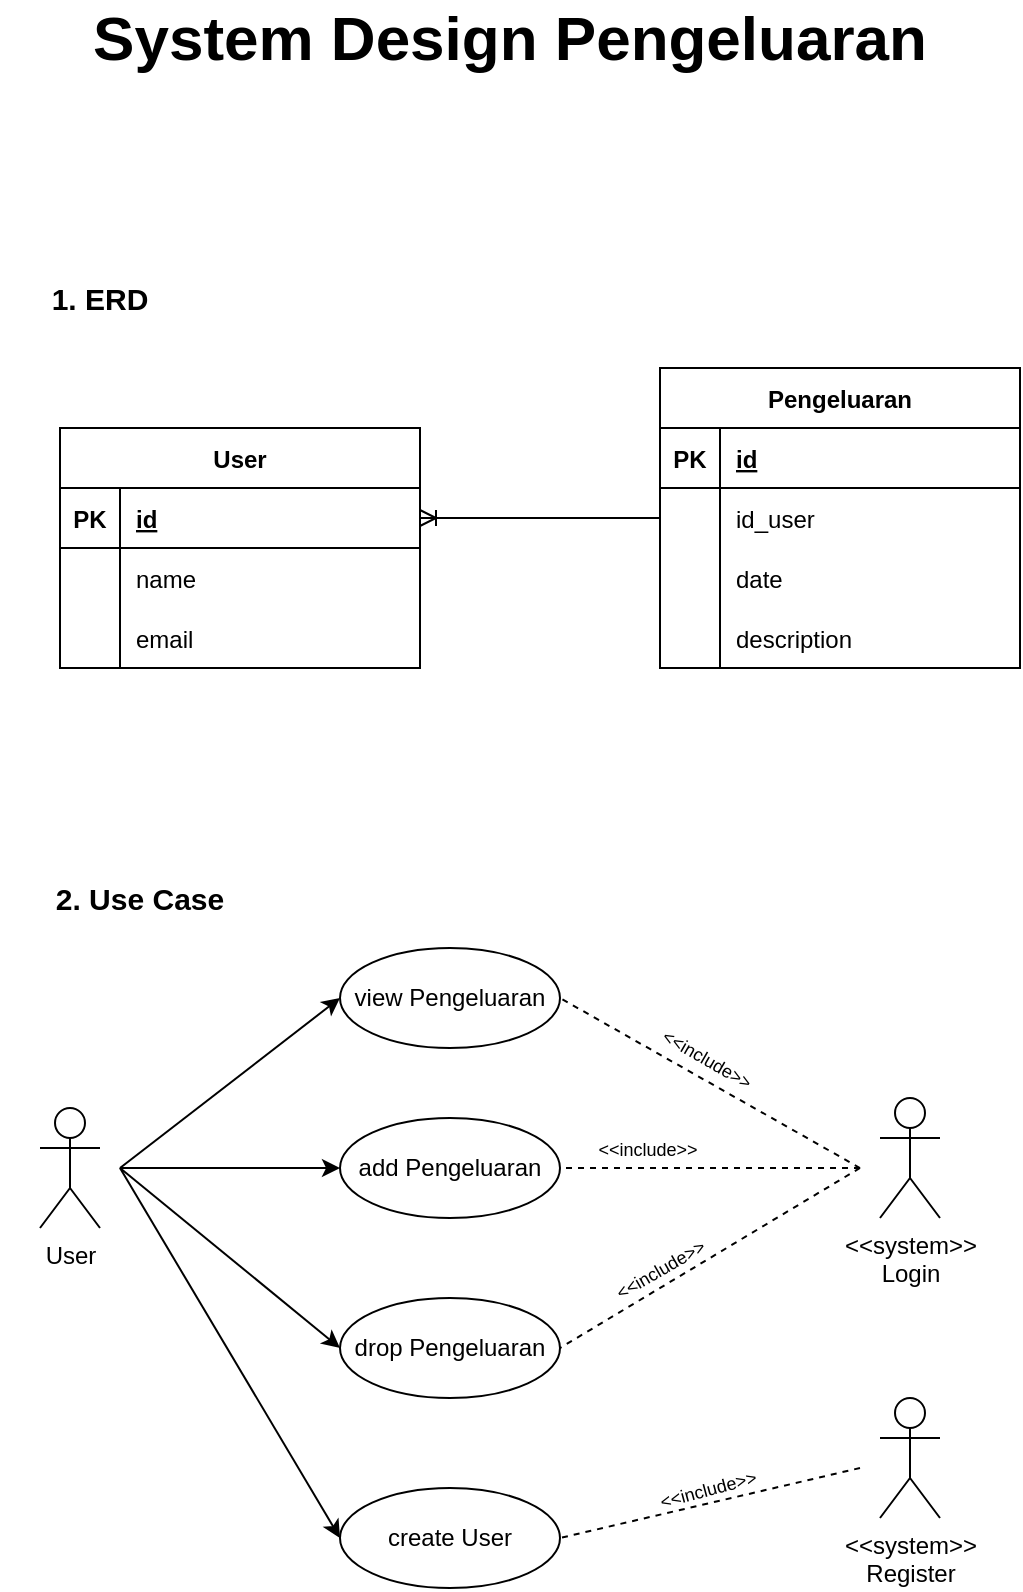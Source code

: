 <mxfile version="20.7.4" type="device"><diagram id="DcLLiq-S1H4u3C_BPxA2" name="Halaman-1"><mxGraphModel dx="1687" dy="936" grid="1" gridSize="10" guides="1" tooltips="1" connect="1" arrows="1" fold="1" page="1" pageScale="1" pageWidth="827" pageHeight="1169" math="0" shadow="0"><root><mxCell id="0"/><mxCell id="1" parent="0"/><mxCell id="ooPK7K3ydGyCRQr-DqLl-27" value="User" style="shape=table;startSize=30;container=1;collapsible=1;childLayout=tableLayout;fixedRows=1;rowLines=0;fontStyle=1;align=center;resizeLast=1;" vertex="1" parent="1"><mxGeometry x="189" y="250" width="180" height="120" as="geometry"/></mxCell><mxCell id="ooPK7K3ydGyCRQr-DqLl-28" value="" style="shape=tableRow;horizontal=0;startSize=0;swimlaneHead=0;swimlaneBody=0;fillColor=none;collapsible=0;dropTarget=0;points=[[0,0.5],[1,0.5]];portConstraint=eastwest;top=0;left=0;right=0;bottom=1;" vertex="1" parent="ooPK7K3ydGyCRQr-DqLl-27"><mxGeometry y="30" width="180" height="30" as="geometry"/></mxCell><mxCell id="ooPK7K3ydGyCRQr-DqLl-29" value="PK" style="shape=partialRectangle;connectable=0;fillColor=none;top=0;left=0;bottom=0;right=0;fontStyle=1;overflow=hidden;" vertex="1" parent="ooPK7K3ydGyCRQr-DqLl-28"><mxGeometry width="30" height="30" as="geometry"><mxRectangle width="30" height="30" as="alternateBounds"/></mxGeometry></mxCell><mxCell id="ooPK7K3ydGyCRQr-DqLl-30" value="id" style="shape=partialRectangle;connectable=0;fillColor=none;top=0;left=0;bottom=0;right=0;align=left;spacingLeft=6;fontStyle=5;overflow=hidden;" vertex="1" parent="ooPK7K3ydGyCRQr-DqLl-28"><mxGeometry x="30" width="150" height="30" as="geometry"><mxRectangle width="150" height="30" as="alternateBounds"/></mxGeometry></mxCell><mxCell id="ooPK7K3ydGyCRQr-DqLl-31" value="" style="shape=tableRow;horizontal=0;startSize=0;swimlaneHead=0;swimlaneBody=0;fillColor=none;collapsible=0;dropTarget=0;points=[[0,0.5],[1,0.5]];portConstraint=eastwest;top=0;left=0;right=0;bottom=0;" vertex="1" parent="ooPK7K3ydGyCRQr-DqLl-27"><mxGeometry y="60" width="180" height="30" as="geometry"/></mxCell><mxCell id="ooPK7K3ydGyCRQr-DqLl-32" value="" style="shape=partialRectangle;connectable=0;fillColor=none;top=0;left=0;bottom=0;right=0;editable=1;overflow=hidden;" vertex="1" parent="ooPK7K3ydGyCRQr-DqLl-31"><mxGeometry width="30" height="30" as="geometry"><mxRectangle width="30" height="30" as="alternateBounds"/></mxGeometry></mxCell><mxCell id="ooPK7K3ydGyCRQr-DqLl-33" value="name" style="shape=partialRectangle;connectable=0;fillColor=none;top=0;left=0;bottom=0;right=0;align=left;spacingLeft=6;overflow=hidden;" vertex="1" parent="ooPK7K3ydGyCRQr-DqLl-31"><mxGeometry x="30" width="150" height="30" as="geometry"><mxRectangle width="150" height="30" as="alternateBounds"/></mxGeometry></mxCell><mxCell id="ooPK7K3ydGyCRQr-DqLl-34" value="" style="shape=tableRow;horizontal=0;startSize=0;swimlaneHead=0;swimlaneBody=0;fillColor=none;collapsible=0;dropTarget=0;points=[[0,0.5],[1,0.5]];portConstraint=eastwest;top=0;left=0;right=0;bottom=0;" vertex="1" parent="ooPK7K3ydGyCRQr-DqLl-27"><mxGeometry y="90" width="180" height="30" as="geometry"/></mxCell><mxCell id="ooPK7K3ydGyCRQr-DqLl-35" value="" style="shape=partialRectangle;connectable=0;fillColor=none;top=0;left=0;bottom=0;right=0;editable=1;overflow=hidden;" vertex="1" parent="ooPK7K3ydGyCRQr-DqLl-34"><mxGeometry width="30" height="30" as="geometry"><mxRectangle width="30" height="30" as="alternateBounds"/></mxGeometry></mxCell><mxCell id="ooPK7K3ydGyCRQr-DqLl-36" value="email" style="shape=partialRectangle;connectable=0;fillColor=none;top=0;left=0;bottom=0;right=0;align=left;spacingLeft=6;overflow=hidden;" vertex="1" parent="ooPK7K3ydGyCRQr-DqLl-34"><mxGeometry x="30" width="150" height="30" as="geometry"><mxRectangle width="150" height="30" as="alternateBounds"/></mxGeometry></mxCell><mxCell id="ooPK7K3ydGyCRQr-DqLl-40" value="Pengeluaran" style="shape=table;startSize=30;container=1;collapsible=1;childLayout=tableLayout;fixedRows=1;rowLines=0;fontStyle=1;align=center;resizeLast=1;" vertex="1" parent="1"><mxGeometry x="489" y="220" width="180" height="150" as="geometry"/></mxCell><mxCell id="ooPK7K3ydGyCRQr-DqLl-41" value="" style="shape=tableRow;horizontal=0;startSize=0;swimlaneHead=0;swimlaneBody=0;fillColor=none;collapsible=0;dropTarget=0;points=[[0,0.5],[1,0.5]];portConstraint=eastwest;top=0;left=0;right=0;bottom=1;" vertex="1" parent="ooPK7K3ydGyCRQr-DqLl-40"><mxGeometry y="30" width="180" height="30" as="geometry"/></mxCell><mxCell id="ooPK7K3ydGyCRQr-DqLl-42" value="PK" style="shape=partialRectangle;connectable=0;fillColor=none;top=0;left=0;bottom=0;right=0;fontStyle=1;overflow=hidden;" vertex="1" parent="ooPK7K3ydGyCRQr-DqLl-41"><mxGeometry width="30" height="30" as="geometry"><mxRectangle width="30" height="30" as="alternateBounds"/></mxGeometry></mxCell><mxCell id="ooPK7K3ydGyCRQr-DqLl-43" value="id" style="shape=partialRectangle;connectable=0;fillColor=none;top=0;left=0;bottom=0;right=0;align=left;spacingLeft=6;fontStyle=5;overflow=hidden;" vertex="1" parent="ooPK7K3ydGyCRQr-DqLl-41"><mxGeometry x="30" width="150" height="30" as="geometry"><mxRectangle width="150" height="30" as="alternateBounds"/></mxGeometry></mxCell><mxCell id="ooPK7K3ydGyCRQr-DqLl-44" value="" style="shape=tableRow;horizontal=0;startSize=0;swimlaneHead=0;swimlaneBody=0;fillColor=none;collapsible=0;dropTarget=0;points=[[0,0.5],[1,0.5]];portConstraint=eastwest;top=0;left=0;right=0;bottom=0;" vertex="1" parent="ooPK7K3ydGyCRQr-DqLl-40"><mxGeometry y="60" width="180" height="30" as="geometry"/></mxCell><mxCell id="ooPK7K3ydGyCRQr-DqLl-45" value="" style="shape=partialRectangle;connectable=0;fillColor=none;top=0;left=0;bottom=0;right=0;editable=1;overflow=hidden;" vertex="1" parent="ooPK7K3ydGyCRQr-DqLl-44"><mxGeometry width="30" height="30" as="geometry"><mxRectangle width="30" height="30" as="alternateBounds"/></mxGeometry></mxCell><mxCell id="ooPK7K3ydGyCRQr-DqLl-46" value="id_user" style="shape=partialRectangle;connectable=0;fillColor=none;top=0;left=0;bottom=0;right=0;align=left;spacingLeft=6;overflow=hidden;" vertex="1" parent="ooPK7K3ydGyCRQr-DqLl-44"><mxGeometry x="30" width="150" height="30" as="geometry"><mxRectangle width="150" height="30" as="alternateBounds"/></mxGeometry></mxCell><mxCell id="ooPK7K3ydGyCRQr-DqLl-47" value="" style="shape=tableRow;horizontal=0;startSize=0;swimlaneHead=0;swimlaneBody=0;fillColor=none;collapsible=0;dropTarget=0;points=[[0,0.5],[1,0.5]];portConstraint=eastwest;top=0;left=0;right=0;bottom=0;" vertex="1" parent="ooPK7K3ydGyCRQr-DqLl-40"><mxGeometry y="90" width="180" height="30" as="geometry"/></mxCell><mxCell id="ooPK7K3ydGyCRQr-DqLl-48" value="" style="shape=partialRectangle;connectable=0;fillColor=none;top=0;left=0;bottom=0;right=0;editable=1;overflow=hidden;" vertex="1" parent="ooPK7K3ydGyCRQr-DqLl-47"><mxGeometry width="30" height="30" as="geometry"><mxRectangle width="30" height="30" as="alternateBounds"/></mxGeometry></mxCell><mxCell id="ooPK7K3ydGyCRQr-DqLl-49" value="date" style="shape=partialRectangle;connectable=0;fillColor=none;top=0;left=0;bottom=0;right=0;align=left;spacingLeft=6;overflow=hidden;" vertex="1" parent="ooPK7K3ydGyCRQr-DqLl-47"><mxGeometry x="30" width="150" height="30" as="geometry"><mxRectangle width="150" height="30" as="alternateBounds"/></mxGeometry></mxCell><mxCell id="ooPK7K3ydGyCRQr-DqLl-56" style="shape=tableRow;horizontal=0;startSize=0;swimlaneHead=0;swimlaneBody=0;fillColor=none;collapsible=0;dropTarget=0;points=[[0,0.5],[1,0.5]];portConstraint=eastwest;top=0;left=0;right=0;bottom=0;" vertex="1" parent="ooPK7K3ydGyCRQr-DqLl-40"><mxGeometry y="120" width="180" height="30" as="geometry"/></mxCell><mxCell id="ooPK7K3ydGyCRQr-DqLl-57" style="shape=partialRectangle;connectable=0;fillColor=none;top=0;left=0;bottom=0;right=0;editable=1;overflow=hidden;" vertex="1" parent="ooPK7K3ydGyCRQr-DqLl-56"><mxGeometry width="30" height="30" as="geometry"><mxRectangle width="30" height="30" as="alternateBounds"/></mxGeometry></mxCell><mxCell id="ooPK7K3ydGyCRQr-DqLl-58" value="description" style="shape=partialRectangle;connectable=0;fillColor=none;top=0;left=0;bottom=0;right=0;align=left;spacingLeft=6;overflow=hidden;" vertex="1" parent="ooPK7K3ydGyCRQr-DqLl-56"><mxGeometry x="30" width="150" height="30" as="geometry"><mxRectangle width="150" height="30" as="alternateBounds"/></mxGeometry></mxCell><mxCell id="ooPK7K3ydGyCRQr-DqLl-59" value="" style="edgeStyle=entityRelationEdgeStyle;fontSize=12;html=1;endArrow=ERoneToMany;rounded=0;entryX=1;entryY=0.5;entryDx=0;entryDy=0;exitX=0;exitY=0.5;exitDx=0;exitDy=0;" edge="1" parent="1" source="ooPK7K3ydGyCRQr-DqLl-44" target="ooPK7K3ydGyCRQr-DqLl-28"><mxGeometry width="100" height="100" relative="1" as="geometry"><mxPoint x="459" y="390" as="sourcePoint"/><mxPoint x="559" y="290" as="targetPoint"/></mxGeometry></mxCell><mxCell id="ooPK7K3ydGyCRQr-DqLl-60" value="User" style="shape=umlActor;verticalLabelPosition=bottom;verticalAlign=top;html=1;outlineConnect=0;" vertex="1" parent="1"><mxGeometry x="179" y="590" width="30" height="60" as="geometry"/></mxCell><mxCell id="ooPK7K3ydGyCRQr-DqLl-61" value="view Pengeluaran" style="ellipse;whiteSpace=wrap;html=1;" vertex="1" parent="1"><mxGeometry x="329" y="510" width="110" height="50" as="geometry"/></mxCell><mxCell id="ooPK7K3ydGyCRQr-DqLl-62" value="add Pengeluaran" style="ellipse;whiteSpace=wrap;html=1;" vertex="1" parent="1"><mxGeometry x="329" y="595" width="110" height="50" as="geometry"/></mxCell><mxCell id="ooPK7K3ydGyCRQr-DqLl-63" value="drop Pengeluaran" style="ellipse;whiteSpace=wrap;html=1;" vertex="1" parent="1"><mxGeometry x="329" y="685" width="110" height="50" as="geometry"/></mxCell><mxCell id="ooPK7K3ydGyCRQr-DqLl-64" value="&amp;lt;&amp;lt;system&amp;gt;&amp;gt;&lt;br&gt;Login" style="shape=umlActor;verticalLabelPosition=bottom;verticalAlign=top;html=1;outlineConnect=0;" vertex="1" parent="1"><mxGeometry x="599" y="585" width="30" height="60" as="geometry"/></mxCell><mxCell id="ooPK7K3ydGyCRQr-DqLl-68" value="" style="endArrow=classic;html=1;rounded=0;entryX=0;entryY=0.5;entryDx=0;entryDy=0;" edge="1" parent="1" target="ooPK7K3ydGyCRQr-DqLl-61"><mxGeometry width="50" height="50" relative="1" as="geometry"><mxPoint x="219" y="620" as="sourcePoint"/><mxPoint x="269" y="570" as="targetPoint"/></mxGeometry></mxCell><mxCell id="ooPK7K3ydGyCRQr-DqLl-69" value="" style="endArrow=classic;html=1;rounded=0;entryX=0;entryY=0.5;entryDx=0;entryDy=0;" edge="1" parent="1" target="ooPK7K3ydGyCRQr-DqLl-62"><mxGeometry width="50" height="50" relative="1" as="geometry"><mxPoint x="219" y="620" as="sourcePoint"/><mxPoint x="294" y="680" as="targetPoint"/></mxGeometry></mxCell><mxCell id="ooPK7K3ydGyCRQr-DqLl-70" value="" style="endArrow=classic;html=1;rounded=0;entryX=0;entryY=0.5;entryDx=0;entryDy=0;" edge="1" parent="1" target="ooPK7K3ydGyCRQr-DqLl-63"><mxGeometry width="50" height="50" relative="1" as="geometry"><mxPoint x="219" y="620" as="sourcePoint"/><mxPoint x="339" y="625" as="targetPoint"/></mxGeometry></mxCell><mxCell id="ooPK7K3ydGyCRQr-DqLl-73" value="" style="endArrow=none;dashed=1;html=1;rounded=0;entryX=1;entryY=0.5;entryDx=0;entryDy=0;" edge="1" parent="1" target="ooPK7K3ydGyCRQr-DqLl-61"><mxGeometry x="-0.108" y="-14" width="50" height="50" relative="1" as="geometry"><mxPoint x="589" y="620" as="sourcePoint"/><mxPoint x="399" y="470" as="targetPoint"/><mxPoint as="offset"/></mxGeometry></mxCell><mxCell id="ooPK7K3ydGyCRQr-DqLl-74" value="" style="endArrow=none;dashed=1;html=1;rounded=0;entryX=1;entryY=0.5;entryDx=0;entryDy=0;" edge="1" parent="1" target="ooPK7K3ydGyCRQr-DqLl-62"><mxGeometry width="50" height="50" relative="1" as="geometry"><mxPoint x="589" y="620" as="sourcePoint"/><mxPoint x="449" y="555" as="targetPoint"/></mxGeometry></mxCell><mxCell id="ooPK7K3ydGyCRQr-DqLl-75" value="" style="endArrow=none;dashed=1;html=1;rounded=0;entryX=1;entryY=0.5;entryDx=0;entryDy=0;" edge="1" parent="1" target="ooPK7K3ydGyCRQr-DqLl-63"><mxGeometry width="50" height="50" relative="1" as="geometry"><mxPoint x="589" y="620" as="sourcePoint"/><mxPoint x="459" y="565" as="targetPoint"/></mxGeometry></mxCell><mxCell id="ooPK7K3ydGyCRQr-DqLl-77" value="&lt;font style=&quot;font-size: 9px;&quot;&gt;&amp;lt;&amp;lt;include&amp;gt;&amp;gt;&lt;/font&gt;" style="text;html=1;strokeColor=none;fillColor=none;align=center;verticalAlign=middle;whiteSpace=wrap;rounded=0;rotation=30;" vertex="1" parent="1"><mxGeometry x="483" y="550" width="60" height="30" as="geometry"/></mxCell><mxCell id="ooPK7K3ydGyCRQr-DqLl-78" value="&lt;font style=&quot;font-size: 9px;&quot;&gt;&amp;lt;&amp;lt;include&amp;gt;&amp;gt;&lt;/font&gt;" style="text;html=1;strokeColor=none;fillColor=none;align=center;verticalAlign=middle;whiteSpace=wrap;rounded=0;rotation=0;" vertex="1" parent="1"><mxGeometry x="453" y="595" width="60" height="30" as="geometry"/></mxCell><mxCell id="ooPK7K3ydGyCRQr-DqLl-80" value="&lt;font style=&quot;font-size: 9px;&quot;&gt;&amp;lt;&amp;lt;include&amp;gt;&amp;gt;&lt;/font&gt;" style="text;html=1;strokeColor=none;fillColor=none;align=center;verticalAlign=middle;whiteSpace=wrap;rounded=0;rotation=-30;" vertex="1" parent="1"><mxGeometry x="459" y="655" width="60" height="30" as="geometry"/></mxCell><mxCell id="ooPK7K3ydGyCRQr-DqLl-81" value="&amp;lt;&amp;lt;system&amp;gt;&amp;gt;&lt;br&gt;Register" style="shape=umlActor;verticalLabelPosition=bottom;verticalAlign=top;html=1;outlineConnect=0;" vertex="1" parent="1"><mxGeometry x="599" y="735" width="30" height="60" as="geometry"/></mxCell><mxCell id="ooPK7K3ydGyCRQr-DqLl-82" value="create User" style="ellipse;whiteSpace=wrap;html=1;" vertex="1" parent="1"><mxGeometry x="329" y="780" width="110" height="50" as="geometry"/></mxCell><mxCell id="ooPK7K3ydGyCRQr-DqLl-83" value="" style="endArrow=classic;html=1;rounded=0;entryX=0;entryY=0.5;entryDx=0;entryDy=0;" edge="1" parent="1" target="ooPK7K3ydGyCRQr-DqLl-82"><mxGeometry width="50" height="50" relative="1" as="geometry"><mxPoint x="219" y="620" as="sourcePoint"/><mxPoint x="339" y="720" as="targetPoint"/></mxGeometry></mxCell><mxCell id="ooPK7K3ydGyCRQr-DqLl-84" value="" style="endArrow=none;dashed=1;html=1;rounded=0;entryX=1;entryY=0.5;entryDx=0;entryDy=0;" edge="1" parent="1" target="ooPK7K3ydGyCRQr-DqLl-82"><mxGeometry width="50" height="50" relative="1" as="geometry"><mxPoint x="589" y="770" as="sourcePoint"/><mxPoint x="449" y="720" as="targetPoint"/></mxGeometry></mxCell><mxCell id="ooPK7K3ydGyCRQr-DqLl-85" value="&lt;font style=&quot;font-size: 9px;&quot;&gt;&amp;lt;&amp;lt;include&amp;gt;&amp;gt;&lt;/font&gt;" style="text;html=1;strokeColor=none;fillColor=none;align=center;verticalAlign=middle;whiteSpace=wrap;rounded=0;rotation=-15;" vertex="1" parent="1"><mxGeometry x="483" y="765" width="60" height="30" as="geometry"/></mxCell><mxCell id="ooPK7K3ydGyCRQr-DqLl-86" value="&lt;font style=&quot;font-size: 15px;&quot;&gt;&lt;b&gt;1. ERD&lt;/b&gt;&lt;/font&gt;" style="text;html=1;strokeColor=none;fillColor=none;align=center;verticalAlign=middle;whiteSpace=wrap;rounded=0;fontSize=9;" vertex="1" parent="1"><mxGeometry x="179" y="170" width="60" height="30" as="geometry"/></mxCell><mxCell id="ooPK7K3ydGyCRQr-DqLl-87" value="&lt;font style=&quot;font-size: 15px;&quot;&gt;&lt;b&gt;2. Use Case&lt;/b&gt;&lt;/font&gt;" style="text;html=1;strokeColor=none;fillColor=none;align=center;verticalAlign=middle;whiteSpace=wrap;rounded=0;fontSize=9;" vertex="1" parent="1"><mxGeometry x="159" y="470" width="140" height="30" as="geometry"/></mxCell><mxCell id="ooPK7K3ydGyCRQr-DqLl-88" value="&lt;b style=&quot;&quot;&gt;&lt;font style=&quot;font-size: 31px;&quot;&gt;System Design Pengeluaran&lt;/font&gt;&lt;/b&gt;" style="text;html=1;strokeColor=none;fillColor=none;align=center;verticalAlign=middle;whiteSpace=wrap;rounded=0;fontSize=9;" vertex="1" parent="1"><mxGeometry x="194" y="40" width="440" height="30" as="geometry"/></mxCell></root></mxGraphModel></diagram></mxfile>
